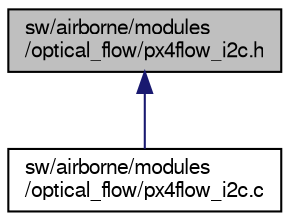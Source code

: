 digraph "sw/airborne/modules/optical_flow/px4flow_i2c.h"
{
  edge [fontname="FreeSans",fontsize="10",labelfontname="FreeSans",labelfontsize="10"];
  node [fontname="FreeSans",fontsize="10",shape=record];
  Node1 [label="sw/airborne/modules\l/optical_flow/px4flow_i2c.h",height=0.2,width=0.4,color="black", fillcolor="grey75", style="filled", fontcolor="black"];
  Node1 -> Node2 [dir="back",color="midnightblue",fontsize="10",style="solid",fontname="FreeSans"];
  Node2 [label="sw/airborne/modules\l/optical_flow/px4flow_i2c.c",height=0.2,width=0.4,color="black", fillcolor="white", style="filled",URL="$px4flow__i2c_8c.html"];
}
